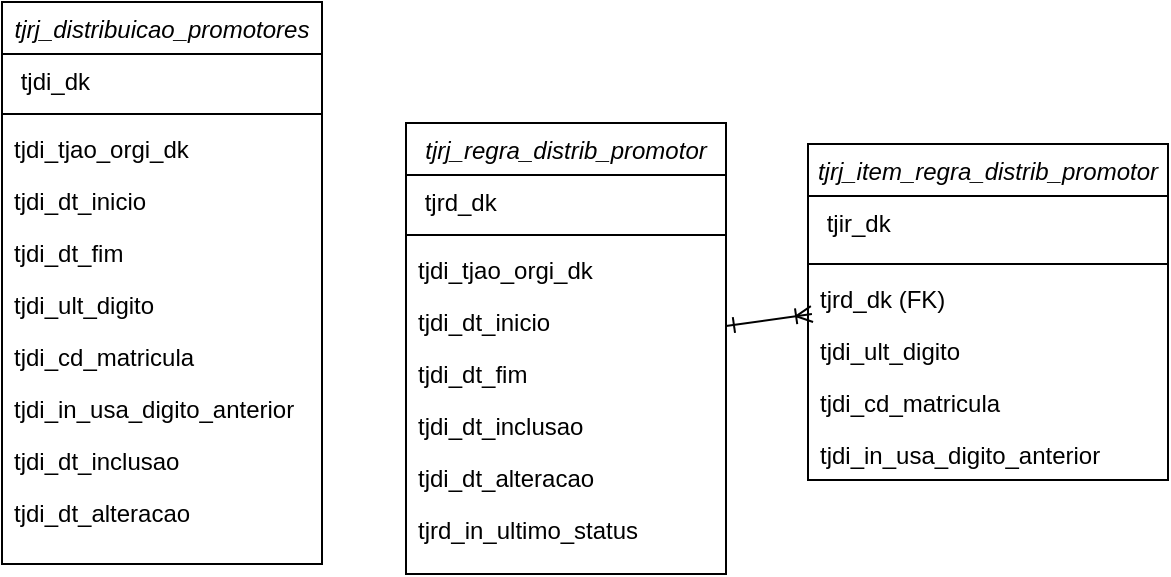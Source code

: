 <mxfile version="13.8.5" type="github">
  <diagram id="C5RBs43oDa-KdzZeNtuy" name="Page-1">
    <mxGraphModel dx="612" dy="516" grid="0" gridSize="10" guides="1" tooltips="1" connect="1" arrows="1" fold="1" page="1" pageScale="1" pageWidth="827" pageHeight="1169" math="0" shadow="0">
      <root>
        <mxCell id="WIyWlLk6GJQsqaUBKTNV-0" />
        <mxCell id="WIyWlLk6GJQsqaUBKTNV-1" parent="WIyWlLk6GJQsqaUBKTNV-0" />
        <mxCell id="zkfFHV4jXpPFQw0GAbJ--0" value="tjrj_distribuicao_promotores" style="swimlane;fontStyle=2;align=center;verticalAlign=top;childLayout=stackLayout;horizontal=1;startSize=26;horizontalStack=0;resizeParent=1;resizeLast=0;collapsible=1;marginBottom=0;rounded=0;shadow=0;strokeWidth=1;" parent="WIyWlLk6GJQsqaUBKTNV-1" vertex="1">
          <mxGeometry x="220" y="60" width="160" height="281" as="geometry">
            <mxRectangle x="230" y="140" width="160" height="26" as="alternateBounds" />
          </mxGeometry>
        </mxCell>
        <mxCell id="zkfFHV4jXpPFQw0GAbJ--1" value=" tjdi_dk&#xa;" style="text;align=left;verticalAlign=top;spacingLeft=4;spacingRight=4;overflow=hidden;rotatable=0;points=[[0,0.5],[1,0.5]];portConstraint=eastwest;" parent="zkfFHV4jXpPFQw0GAbJ--0" vertex="1">
          <mxGeometry y="26" width="160" height="26" as="geometry" />
        </mxCell>
        <mxCell id="zkfFHV4jXpPFQw0GAbJ--4" value="" style="line;html=1;strokeWidth=1;align=left;verticalAlign=middle;spacingTop=-1;spacingLeft=3;spacingRight=3;rotatable=0;labelPosition=right;points=[];portConstraint=eastwest;" parent="zkfFHV4jXpPFQw0GAbJ--0" vertex="1">
          <mxGeometry y="52" width="160" height="8" as="geometry" />
        </mxCell>
        <mxCell id="zkfFHV4jXpPFQw0GAbJ--2" value="tjdi_tjao_orgi_dk" style="text;align=left;verticalAlign=top;spacingLeft=4;spacingRight=4;overflow=hidden;rotatable=0;points=[[0,0.5],[1,0.5]];portConstraint=eastwest;rounded=0;shadow=0;html=0;" parent="zkfFHV4jXpPFQw0GAbJ--0" vertex="1">
          <mxGeometry y="60" width="160" height="26" as="geometry" />
        </mxCell>
        <mxCell id="zkfFHV4jXpPFQw0GAbJ--3" value="tjdi_dt_inicio" style="text;align=left;verticalAlign=top;spacingLeft=4;spacingRight=4;overflow=hidden;rotatable=0;points=[[0,0.5],[1,0.5]];portConstraint=eastwest;rounded=0;shadow=0;html=0;" parent="zkfFHV4jXpPFQw0GAbJ--0" vertex="1">
          <mxGeometry y="86" width="160" height="26" as="geometry" />
        </mxCell>
        <mxCell id="TgLkTQHJIx5ZAYy0a4b1-3" value="tjdi_dt_fim" style="text;align=left;verticalAlign=top;spacingLeft=4;spacingRight=4;overflow=hidden;rotatable=0;points=[[0,0.5],[1,0.5]];portConstraint=eastwest;rounded=0;shadow=0;html=0;" parent="zkfFHV4jXpPFQw0GAbJ--0" vertex="1">
          <mxGeometry y="112" width="160" height="26" as="geometry" />
        </mxCell>
        <mxCell id="TgLkTQHJIx5ZAYy0a4b1-4" value="tjdi_ult_digito" style="text;align=left;verticalAlign=top;spacingLeft=4;spacingRight=4;overflow=hidden;rotatable=0;points=[[0,0.5],[1,0.5]];portConstraint=eastwest;rounded=0;shadow=0;html=0;" parent="zkfFHV4jXpPFQw0GAbJ--0" vertex="1">
          <mxGeometry y="138" width="160" height="26" as="geometry" />
        </mxCell>
        <mxCell id="TgLkTQHJIx5ZAYy0a4b1-5" value="tjdi_cd_matricula" style="text;align=left;verticalAlign=top;spacingLeft=4;spacingRight=4;overflow=hidden;rotatable=0;points=[[0,0.5],[1,0.5]];portConstraint=eastwest;rounded=0;shadow=0;html=0;" parent="zkfFHV4jXpPFQw0GAbJ--0" vertex="1">
          <mxGeometry y="164" width="160" height="26" as="geometry" />
        </mxCell>
        <mxCell id="TgLkTQHJIx5ZAYy0a4b1-6" value="tjdi_in_usa_digito_anterior" style="text;align=left;verticalAlign=top;spacingLeft=4;spacingRight=4;overflow=hidden;rotatable=0;points=[[0,0.5],[1,0.5]];portConstraint=eastwest;rounded=0;shadow=0;html=0;" parent="zkfFHV4jXpPFQw0GAbJ--0" vertex="1">
          <mxGeometry y="190" width="160" height="26" as="geometry" />
        </mxCell>
        <mxCell id="TgLkTQHJIx5ZAYy0a4b1-7" value="tjdi_dt_inclusao" style="text;align=left;verticalAlign=top;spacingLeft=4;spacingRight=4;overflow=hidden;rotatable=0;points=[[0,0.5],[1,0.5]];portConstraint=eastwest;rounded=0;shadow=0;html=0;" parent="zkfFHV4jXpPFQw0GAbJ--0" vertex="1">
          <mxGeometry y="216" width="160" height="26" as="geometry" />
        </mxCell>
        <mxCell id="TgLkTQHJIx5ZAYy0a4b1-8" value="tjdi_dt_alteracao" style="text;align=left;verticalAlign=top;spacingLeft=4;spacingRight=4;overflow=hidden;rotatable=0;points=[[0,0.5],[1,0.5]];portConstraint=eastwest;rounded=0;shadow=0;html=0;" parent="zkfFHV4jXpPFQw0GAbJ--0" vertex="1">
          <mxGeometry y="242" width="160" height="26" as="geometry" />
        </mxCell>
        <mxCell id="TgLkTQHJIx5ZAYy0a4b1-34" style="rounded=0;orthogonalLoop=1;jettySize=auto;html=1;entryX=0.011;entryY=-0.192;entryDx=0;entryDy=0;startArrow=ERone;startFill=0;endArrow=ERoneToMany;endFill=0;entryPerimeter=0;" parent="WIyWlLk6GJQsqaUBKTNV-1" source="TgLkTQHJIx5ZAYy0a4b1-9" target="TgLkTQHJIx5ZAYy0a4b1-26" edge="1">
          <mxGeometry relative="1" as="geometry">
            <mxPoint x="630" y="141" as="targetPoint" />
          </mxGeometry>
        </mxCell>
        <mxCell id="TgLkTQHJIx5ZAYy0a4b1-9" value="tjrj_regra_distrib_promotor" style="swimlane;fontStyle=2;align=center;verticalAlign=top;childLayout=stackLayout;horizontal=1;startSize=26;horizontalStack=0;resizeParent=1;resizeLast=0;collapsible=1;marginBottom=0;rounded=0;shadow=0;strokeWidth=1;" parent="WIyWlLk6GJQsqaUBKTNV-1" vertex="1">
          <mxGeometry x="422" y="120.5" width="160" height="225.5" as="geometry">
            <mxRectangle x="230" y="140" width="160" height="26" as="alternateBounds" />
          </mxGeometry>
        </mxCell>
        <mxCell id="TgLkTQHJIx5ZAYy0a4b1-10" value=" tjrd_dk&#xa;" style="text;align=left;verticalAlign=top;spacingLeft=4;spacingRight=4;overflow=hidden;rotatable=0;points=[[0,0.5],[1,0.5]];portConstraint=eastwest;" parent="TgLkTQHJIx5ZAYy0a4b1-9" vertex="1">
          <mxGeometry y="26" width="160" height="26" as="geometry" />
        </mxCell>
        <mxCell id="TgLkTQHJIx5ZAYy0a4b1-11" value="" style="line;html=1;strokeWidth=1;align=left;verticalAlign=middle;spacingTop=-1;spacingLeft=3;spacingRight=3;rotatable=0;labelPosition=right;points=[];portConstraint=eastwest;" parent="TgLkTQHJIx5ZAYy0a4b1-9" vertex="1">
          <mxGeometry y="52" width="160" height="8" as="geometry" />
        </mxCell>
        <mxCell id="TgLkTQHJIx5ZAYy0a4b1-12" value="tjdi_tjao_orgi_dk" style="text;align=left;verticalAlign=top;spacingLeft=4;spacingRight=4;overflow=hidden;rotatable=0;points=[[0,0.5],[1,0.5]];portConstraint=eastwest;rounded=0;shadow=0;html=0;" parent="TgLkTQHJIx5ZAYy0a4b1-9" vertex="1">
          <mxGeometry y="60" width="160" height="26" as="geometry" />
        </mxCell>
        <mxCell id="TgLkTQHJIx5ZAYy0a4b1-13" value="tjdi_dt_inicio" style="text;align=left;verticalAlign=top;spacingLeft=4;spacingRight=4;overflow=hidden;rotatable=0;points=[[0,0.5],[1,0.5]];portConstraint=eastwest;rounded=0;shadow=0;html=0;" parent="TgLkTQHJIx5ZAYy0a4b1-9" vertex="1">
          <mxGeometry y="86" width="160" height="26" as="geometry" />
        </mxCell>
        <mxCell id="TgLkTQHJIx5ZAYy0a4b1-14" value="tjdi_dt_fim" style="text;align=left;verticalAlign=top;spacingLeft=4;spacingRight=4;overflow=hidden;rotatable=0;points=[[0,0.5],[1,0.5]];portConstraint=eastwest;rounded=0;shadow=0;html=0;" parent="TgLkTQHJIx5ZAYy0a4b1-9" vertex="1">
          <mxGeometry y="112" width="160" height="26" as="geometry" />
        </mxCell>
        <mxCell id="TgLkTQHJIx5ZAYy0a4b1-18" value="tjdi_dt_inclusao" style="text;align=left;verticalAlign=top;spacingLeft=4;spacingRight=4;overflow=hidden;rotatable=0;points=[[0,0.5],[1,0.5]];portConstraint=eastwest;rounded=0;shadow=0;html=0;" parent="TgLkTQHJIx5ZAYy0a4b1-9" vertex="1">
          <mxGeometry y="138" width="160" height="26" as="geometry" />
        </mxCell>
        <mxCell id="TgLkTQHJIx5ZAYy0a4b1-19" value="tjdi_dt_alteracao" style="text;align=left;verticalAlign=top;spacingLeft=4;spacingRight=4;overflow=hidden;rotatable=0;points=[[0,0.5],[1,0.5]];portConstraint=eastwest;rounded=0;shadow=0;html=0;" parent="TgLkTQHJIx5ZAYy0a4b1-9" vertex="1">
          <mxGeometry y="164" width="160" height="26" as="geometry" />
        </mxCell>
        <mxCell id="OifddbAevlkljFBYN3KY-2" value="tjrd_in_ultimo_status" style="text;align=left;verticalAlign=top;spacingLeft=4;spacingRight=4;overflow=hidden;rotatable=0;points=[[0,0.5],[1,0.5]];portConstraint=eastwest;rounded=0;shadow=0;html=0;" vertex="1" parent="TgLkTQHJIx5ZAYy0a4b1-9">
          <mxGeometry y="190" width="160" height="26" as="geometry" />
        </mxCell>
        <mxCell id="TgLkTQHJIx5ZAYy0a4b1-20" value="tjrj_item_regra_distrib_promotor" style="swimlane;fontStyle=2;align=center;verticalAlign=top;childLayout=stackLayout;horizontal=1;startSize=26;horizontalStack=0;resizeParent=1;resizeLast=0;collapsible=1;marginBottom=0;rounded=0;shadow=0;strokeWidth=1;" parent="WIyWlLk6GJQsqaUBKTNV-1" vertex="1">
          <mxGeometry x="623" y="131" width="180" height="168" as="geometry">
            <mxRectangle x="230" y="140" width="160" height="26" as="alternateBounds" />
          </mxGeometry>
        </mxCell>
        <mxCell id="TgLkTQHJIx5ZAYy0a4b1-21" value=" tjir_dk&#xa;" style="text;align=left;verticalAlign=top;spacingLeft=4;spacingRight=4;overflow=hidden;rotatable=0;points=[[0,0.5],[1,0.5]];portConstraint=eastwest;" parent="TgLkTQHJIx5ZAYy0a4b1-20" vertex="1">
          <mxGeometry y="26" width="180" height="30" as="geometry" />
        </mxCell>
        <mxCell id="TgLkTQHJIx5ZAYy0a4b1-22" value="" style="line;html=1;strokeWidth=1;align=left;verticalAlign=middle;spacingTop=-1;spacingLeft=3;spacingRight=3;rotatable=0;labelPosition=right;points=[];portConstraint=eastwest;" parent="TgLkTQHJIx5ZAYy0a4b1-20" vertex="1">
          <mxGeometry y="56" width="180" height="8" as="geometry" />
        </mxCell>
        <mxCell id="TgLkTQHJIx5ZAYy0a4b1-35" value="tjrd_dk (FK)" style="text;align=left;verticalAlign=top;spacingLeft=4;spacingRight=4;overflow=hidden;rotatable=0;points=[[0,0.5],[1,0.5]];portConstraint=eastwest;rounded=0;shadow=0;html=0;" parent="TgLkTQHJIx5ZAYy0a4b1-20" vertex="1">
          <mxGeometry y="64" width="180" height="26" as="geometry" />
        </mxCell>
        <mxCell id="TgLkTQHJIx5ZAYy0a4b1-26" value="tjdi_ult_digito" style="text;align=left;verticalAlign=top;spacingLeft=4;spacingRight=4;overflow=hidden;rotatable=0;points=[[0,0.5],[1,0.5]];portConstraint=eastwest;rounded=0;shadow=0;html=0;" parent="TgLkTQHJIx5ZAYy0a4b1-20" vertex="1">
          <mxGeometry y="90" width="180" height="26" as="geometry" />
        </mxCell>
        <mxCell id="TgLkTQHJIx5ZAYy0a4b1-27" value="tjdi_cd_matricula" style="text;align=left;verticalAlign=top;spacingLeft=4;spacingRight=4;overflow=hidden;rotatable=0;points=[[0,0.5],[1,0.5]];portConstraint=eastwest;rounded=0;shadow=0;html=0;" parent="TgLkTQHJIx5ZAYy0a4b1-20" vertex="1">
          <mxGeometry y="116" width="180" height="26" as="geometry" />
        </mxCell>
        <mxCell id="TgLkTQHJIx5ZAYy0a4b1-28" value="tjdi_in_usa_digito_anterior" style="text;align=left;verticalAlign=top;spacingLeft=4;spacingRight=4;overflow=hidden;rotatable=0;points=[[0,0.5],[1,0.5]];portConstraint=eastwest;rounded=0;shadow=0;html=0;" parent="TgLkTQHJIx5ZAYy0a4b1-20" vertex="1">
          <mxGeometry y="142" width="180" height="26" as="geometry" />
        </mxCell>
      </root>
    </mxGraphModel>
  </diagram>
</mxfile>
